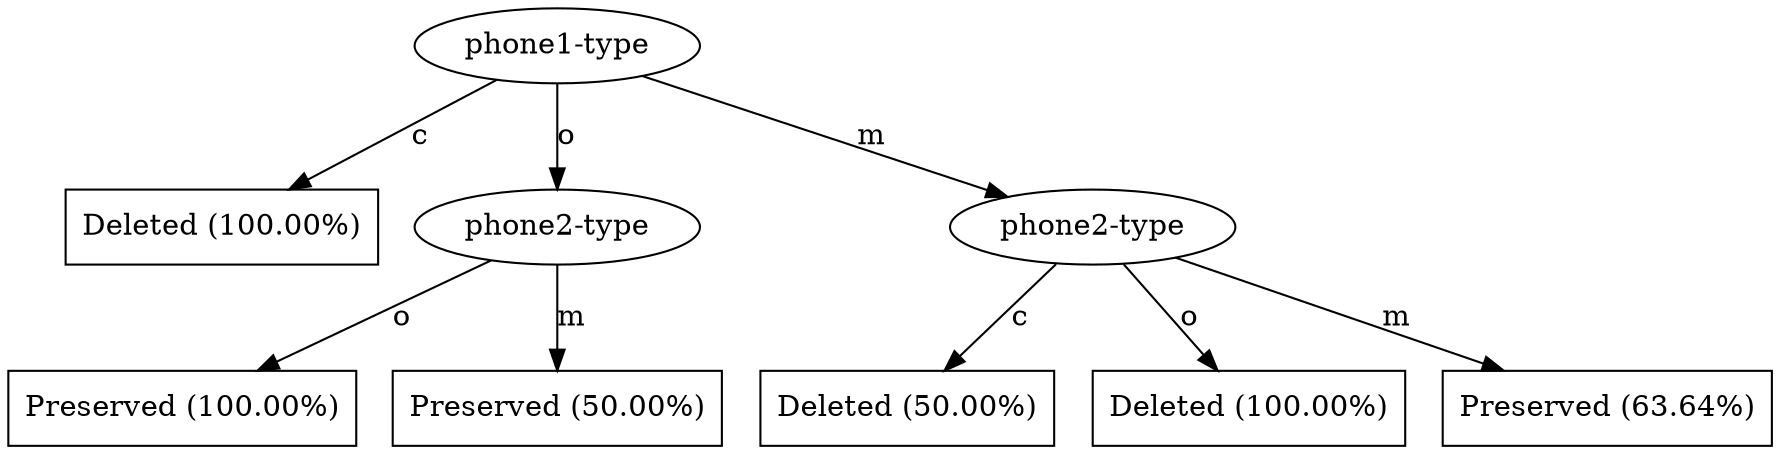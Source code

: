 digraph G {
"bg==" [ shape=ellipse label="phone1-type"]
"bg==" -> "bi0x" [ label="c" ]
"bi0x" [ shape=box label="Deleted (100.00%)"]
"bg==" -> "bi0z" [ label="o" ]
"bi0z" [ shape=ellipse label="phone2-type"]
"bi0z" -> "bi0zLTQ=" [ label="o" ]
"bi0zLTQ=" [ shape=box label="Preserved (100.00%)"]
"bi0z" -> "bi0zLTU=" [ label="m" ]
"bi0zLTU=" [ shape=box label="Preserved (50.00%)"]
"bg==" -> "bi00" [ label="m" ]
"bi00" [ shape=ellipse label="phone2-type"]
"bi00" -> "bi00LTI=" [ label="c" ]
"bi00LTI=" [ shape=box label="Deleted (50.00%)"]
"bi00" -> "bi00LTQ=" [ label="o" ]
"bi00LTQ=" [ shape=box label="Deleted (100.00%)"]
"bi00" -> "bi00LTU=" [ label="m" ]
"bi00LTU=" [ shape=box label="Preserved (63.64%)"]
}

